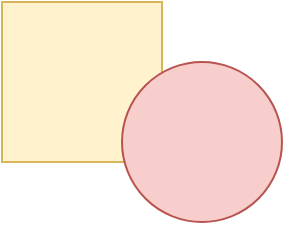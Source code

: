 <mxfile version="12.4.7" type="device"><diagram id="BLZYF4DeEFMWhzzlKzKn" name="Page-1"><mxGraphModel dx="518" dy="415" grid="1" gridSize="10" guides="1" tooltips="1" connect="1" arrows="1" fold="1" page="1" pageScale="1" pageWidth="850" pageHeight="1100" math="0" shadow="0"><root><mxCell id="0"/><mxCell id="1" parent="0"/><mxCell id="6-cY3Kq61oS9m0TS2qL1-1" value="" style="whiteSpace=wrap;html=1;aspect=fixed;fillColor=#fff2cc;strokeColor=#d6b656;" vertex="1" parent="1"><mxGeometry x="80" y="230" width="80" height="80" as="geometry"/></mxCell><mxCell id="6-cY3Kq61oS9m0TS2qL1-2" value="" style="ellipse;whiteSpace=wrap;html=1;aspect=fixed;fillColor=#f8cecc;strokeColor=#b85450;" vertex="1" parent="1"><mxGeometry x="140" y="260" width="80" height="80" as="geometry"/></mxCell></root></mxGraphModel></diagram></mxfile>